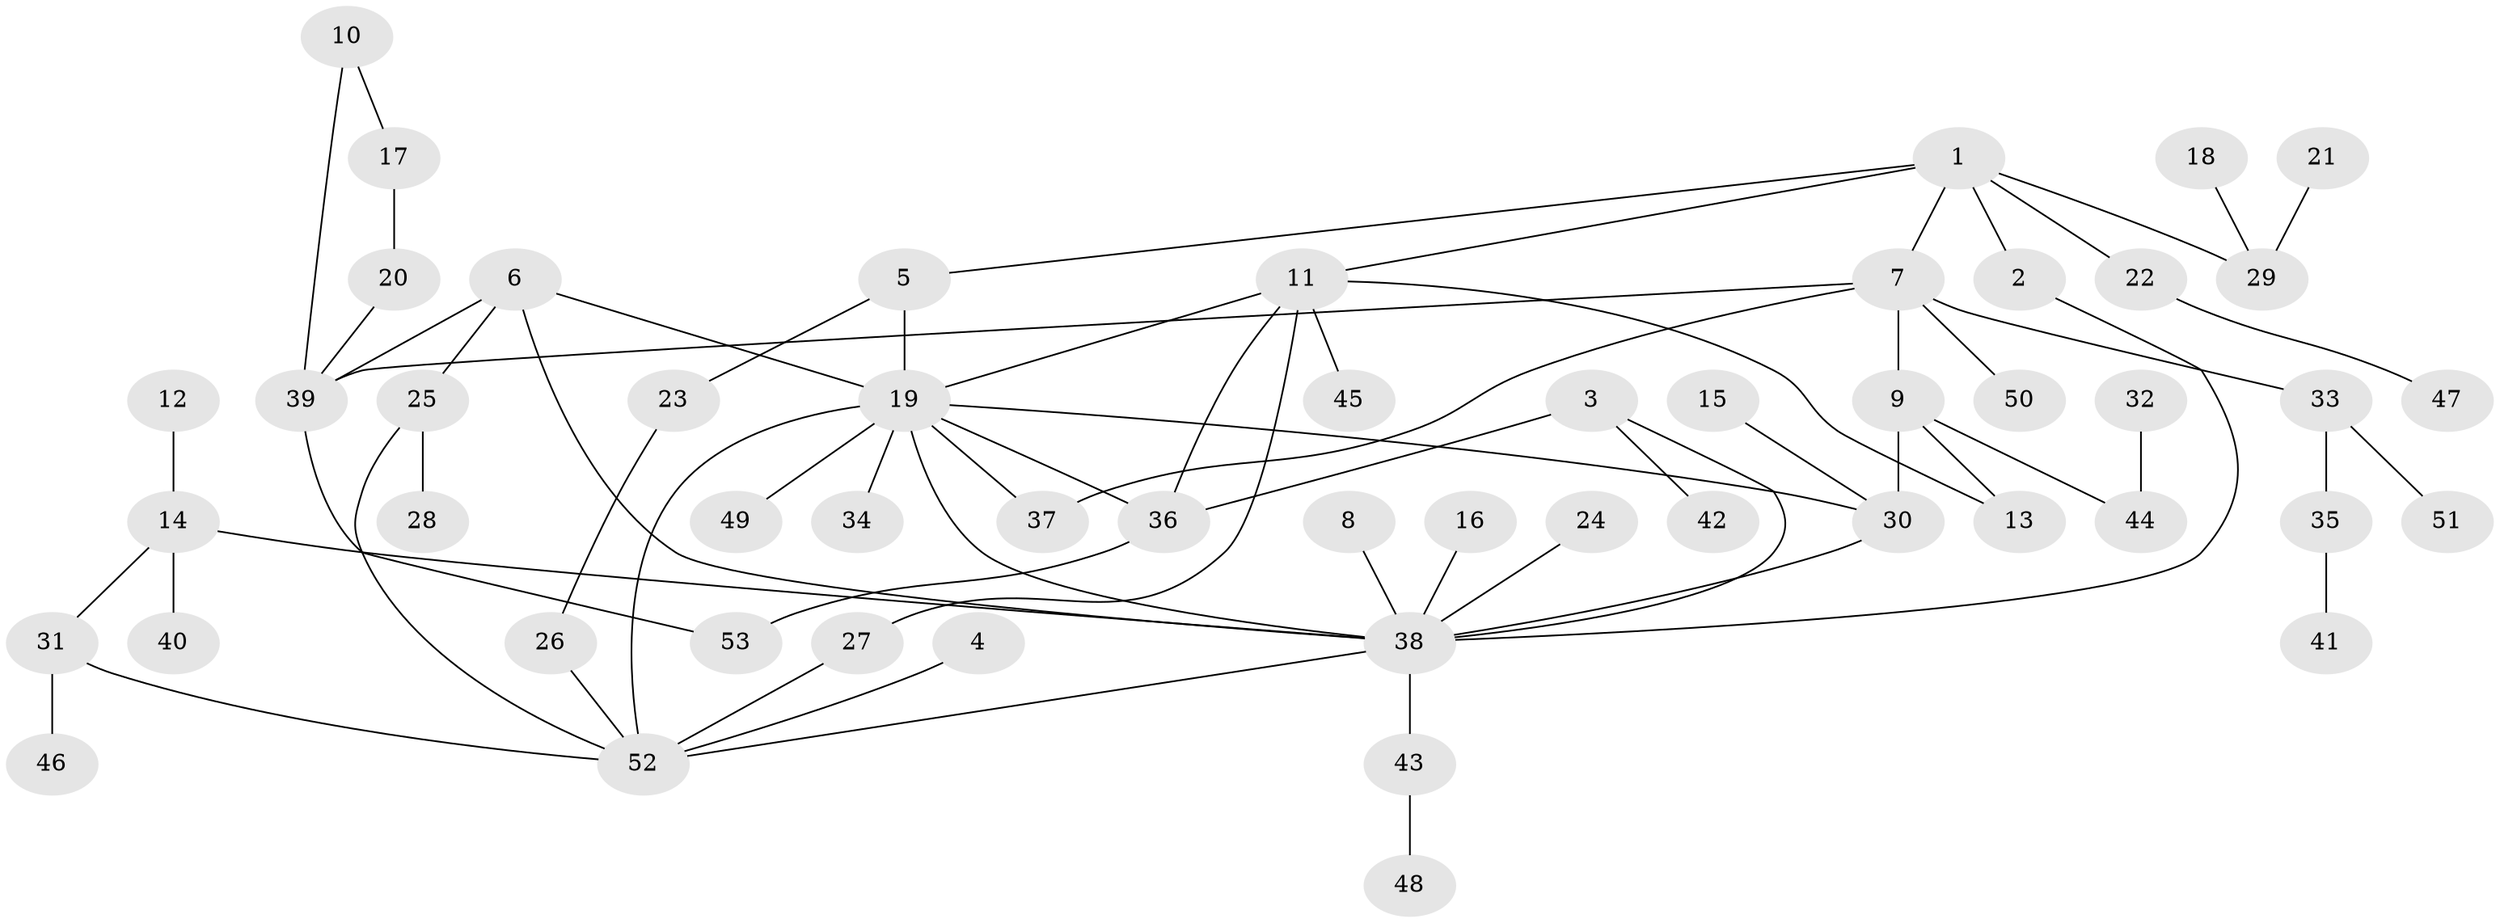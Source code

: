 // original degree distribution, {4: 0.12264150943396226, 2: 0.27358490566037735, 11: 0.009433962264150943, 3: 0.16981132075471697, 6: 0.018867924528301886, 5: 0.02830188679245283, 1: 0.36792452830188677, 7: 0.009433962264150943}
// Generated by graph-tools (version 1.1) at 2025/49/03/09/25 03:49:23]
// undirected, 53 vertices, 69 edges
graph export_dot {
graph [start="1"]
  node [color=gray90,style=filled];
  1;
  2;
  3;
  4;
  5;
  6;
  7;
  8;
  9;
  10;
  11;
  12;
  13;
  14;
  15;
  16;
  17;
  18;
  19;
  20;
  21;
  22;
  23;
  24;
  25;
  26;
  27;
  28;
  29;
  30;
  31;
  32;
  33;
  34;
  35;
  36;
  37;
  38;
  39;
  40;
  41;
  42;
  43;
  44;
  45;
  46;
  47;
  48;
  49;
  50;
  51;
  52;
  53;
  1 -- 2 [weight=1.0];
  1 -- 5 [weight=1.0];
  1 -- 7 [weight=1.0];
  1 -- 11 [weight=1.0];
  1 -- 22 [weight=1.0];
  1 -- 29 [weight=1.0];
  2 -- 38 [weight=1.0];
  3 -- 36 [weight=1.0];
  3 -- 38 [weight=1.0];
  3 -- 42 [weight=1.0];
  4 -- 52 [weight=1.0];
  5 -- 19 [weight=1.0];
  5 -- 23 [weight=1.0];
  6 -- 19 [weight=1.0];
  6 -- 25 [weight=1.0];
  6 -- 38 [weight=1.0];
  6 -- 39 [weight=1.0];
  7 -- 9 [weight=1.0];
  7 -- 33 [weight=1.0];
  7 -- 37 [weight=1.0];
  7 -- 39 [weight=1.0];
  7 -- 50 [weight=1.0];
  8 -- 38 [weight=1.0];
  9 -- 13 [weight=1.0];
  9 -- 30 [weight=1.0];
  9 -- 44 [weight=1.0];
  10 -- 17 [weight=1.0];
  10 -- 39 [weight=1.0];
  11 -- 13 [weight=1.0];
  11 -- 19 [weight=1.0];
  11 -- 27 [weight=1.0];
  11 -- 36 [weight=1.0];
  11 -- 45 [weight=1.0];
  12 -- 14 [weight=1.0];
  14 -- 31 [weight=1.0];
  14 -- 38 [weight=1.0];
  14 -- 40 [weight=1.0];
  15 -- 30 [weight=1.0];
  16 -- 38 [weight=1.0];
  17 -- 20 [weight=1.0];
  18 -- 29 [weight=1.0];
  19 -- 30 [weight=1.0];
  19 -- 34 [weight=1.0];
  19 -- 36 [weight=1.0];
  19 -- 37 [weight=1.0];
  19 -- 38 [weight=1.0];
  19 -- 49 [weight=1.0];
  19 -- 52 [weight=2.0];
  20 -- 39 [weight=1.0];
  21 -- 29 [weight=1.0];
  22 -- 47 [weight=1.0];
  23 -- 26 [weight=1.0];
  24 -- 38 [weight=1.0];
  25 -- 28 [weight=1.0];
  25 -- 52 [weight=1.0];
  26 -- 52 [weight=1.0];
  27 -- 52 [weight=1.0];
  30 -- 38 [weight=1.0];
  31 -- 46 [weight=1.0];
  31 -- 52 [weight=1.0];
  32 -- 44 [weight=1.0];
  33 -- 35 [weight=1.0];
  33 -- 51 [weight=1.0];
  35 -- 41 [weight=1.0];
  36 -- 53 [weight=1.0];
  38 -- 43 [weight=1.0];
  38 -- 52 [weight=1.0];
  39 -- 53 [weight=1.0];
  43 -- 48 [weight=1.0];
}
